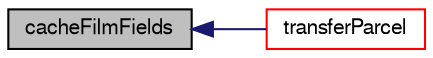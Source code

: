 digraph "cacheFilmFields"
{
  bgcolor="transparent";
  edge [fontname="FreeSans",fontsize="10",labelfontname="FreeSans",labelfontsize="10"];
  node [fontname="FreeSans",fontsize="10",shape=record];
  rankdir="LR";
  Node1430 [label="cacheFilmFields",height=0.2,width=0.4,color="black", fillcolor="grey75", style="filled", fontcolor="black"];
  Node1430 -> Node1431 [dir="back",color="midnightblue",fontsize="10",style="solid",fontname="FreeSans"];
  Node1431 [label="transferParcel",height=0.2,width=0.4,color="red",URL="$a24374.html#af3f1c3e45a0819d21913ec81e6de7525",tooltip="Transfer parcel from cloud to surface film. "];
}
